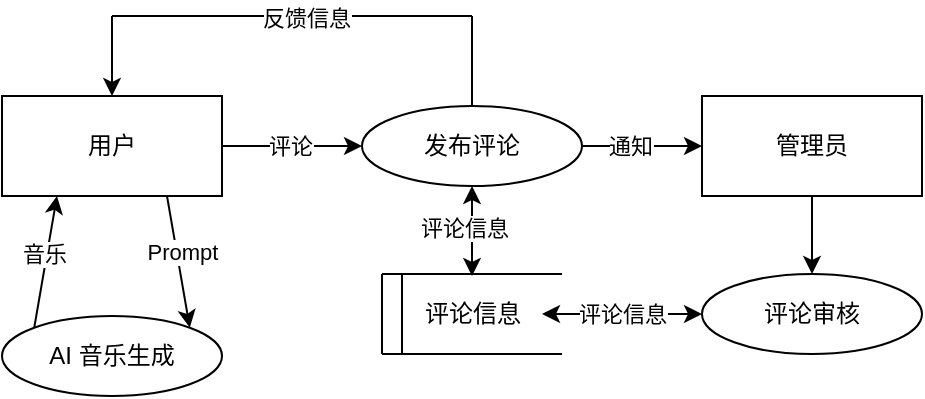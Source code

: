 <mxfile>
    <diagram id="Jx9eHYF7QmVGftB6Ey7D" name="Page-1">
        <mxGraphModel dx="661" dy="625" grid="0" gridSize="10" guides="1" tooltips="1" connect="1" arrows="1" fold="1" page="1" pageScale="1" pageWidth="827" pageHeight="1169" math="0" shadow="0">
            <root>
                <mxCell id="0"/>
                <mxCell id="1" parent="0"/>
                <mxCell id="12" value="" style="edgeStyle=none;html=1;" edge="1" parent="1" source="2" target="6">
                    <mxGeometry relative="1" as="geometry"/>
                </mxCell>
                <mxCell id="21" value="评论" style="edgeLabel;html=1;align=center;verticalAlign=middle;resizable=0;points=[];" vertex="1" connectable="0" parent="12">
                    <mxGeometry x="-0.026" relative="1" as="geometry">
                        <mxPoint as="offset"/>
                    </mxGeometry>
                </mxCell>
                <mxCell id="2" value="用户" style="rounded=0;whiteSpace=wrap;html=1;" vertex="1" parent="1">
                    <mxGeometry x="71" y="341" width="110" height="50" as="geometry"/>
                </mxCell>
                <mxCell id="24" value="" style="edgeStyle=none;html=1;" edge="1" parent="1" source="3" target="7">
                    <mxGeometry relative="1" as="geometry"/>
                </mxCell>
                <mxCell id="3" value="管理员" style="rounded=0;whiteSpace=wrap;html=1;" vertex="1" parent="1">
                    <mxGeometry x="421" y="341" width="110" height="50" as="geometry"/>
                </mxCell>
                <mxCell id="19" style="edgeStyle=none;html=1;startArrow=classic;startFill=1;" edge="1" parent="1" source="6">
                    <mxGeometry relative="1" as="geometry">
                        <mxPoint x="306" y="431" as="targetPoint"/>
                        <Array as="points">
                            <mxPoint x="306" y="401"/>
                        </Array>
                    </mxGeometry>
                </mxCell>
                <mxCell id="20" value="评论信息" style="edgeLabel;html=1;align=center;verticalAlign=middle;resizable=0;points=[];" vertex="1" connectable="0" parent="19">
                    <mxGeometry x="-0.074" y="-4" relative="1" as="geometry">
                        <mxPoint as="offset"/>
                    </mxGeometry>
                </mxCell>
                <mxCell id="22" value="" style="edgeStyle=none;html=1;" edge="1" parent="1" source="6" target="3">
                    <mxGeometry relative="1" as="geometry"/>
                </mxCell>
                <mxCell id="23" value="通知" style="edgeLabel;html=1;align=center;verticalAlign=middle;resizable=0;points=[];" vertex="1" connectable="0" parent="22">
                    <mxGeometry x="-0.208" y="-4" relative="1" as="geometry">
                        <mxPoint y="-4" as="offset"/>
                    </mxGeometry>
                </mxCell>
                <mxCell id="26" style="edgeStyle=none;html=1;entryX=0.5;entryY=0;entryDx=0;entryDy=0;" edge="1" parent="1" target="2">
                    <mxGeometry relative="1" as="geometry">
                        <mxPoint x="126" y="301" as="sourcePoint"/>
                    </mxGeometry>
                </mxCell>
                <mxCell id="6" value="发布评论" style="ellipse;whiteSpace=wrap;html=1;" vertex="1" parent="1">
                    <mxGeometry x="251" y="346" width="110" height="40" as="geometry"/>
                </mxCell>
                <mxCell id="25" value="评论信息" style="edgeStyle=none;html=1;startArrow=classic;startFill=1;" edge="1" parent="1" source="7" target="16">
                    <mxGeometry relative="1" as="geometry"/>
                </mxCell>
                <mxCell id="7" value="评论审核" style="ellipse;whiteSpace=wrap;html=1;" vertex="1" parent="1">
                    <mxGeometry x="421" y="430" width="110" height="40" as="geometry"/>
                </mxCell>
                <mxCell id="8" value="AI 音乐生成" style="ellipse;whiteSpace=wrap;html=1;" vertex="1" parent="1">
                    <mxGeometry x="71" y="451" width="110" height="40" as="geometry"/>
                </mxCell>
                <mxCell id="13" value="" style="endArrow=none;html=1;" edge="1" parent="1">
                    <mxGeometry width="50" height="50" relative="1" as="geometry">
                        <mxPoint x="261" y="430" as="sourcePoint"/>
                        <mxPoint x="351" y="430" as="targetPoint"/>
                    </mxGeometry>
                </mxCell>
                <mxCell id="14" value="" style="endArrow=none;html=1;" edge="1" parent="1">
                    <mxGeometry width="50" height="50" relative="1" as="geometry">
                        <mxPoint x="261" y="470" as="sourcePoint"/>
                        <mxPoint x="261" y="430" as="targetPoint"/>
                    </mxGeometry>
                </mxCell>
                <mxCell id="15" value="" style="endArrow=none;html=1;" edge="1" parent="1">
                    <mxGeometry width="50" height="50" relative="1" as="geometry">
                        <mxPoint x="261" y="470" as="sourcePoint"/>
                        <mxPoint x="351" y="470" as="targetPoint"/>
                    </mxGeometry>
                </mxCell>
                <mxCell id="16" value="评论信息" style="text;html=1;align=center;verticalAlign=middle;resizable=0;points=[];autosize=1;strokeColor=none;fillColor=none;" vertex="1" parent="1">
                    <mxGeometry x="271" y="435" width="70" height="30" as="geometry"/>
                </mxCell>
                <mxCell id="17" value="" style="endArrow=none;html=1;" edge="1" parent="1">
                    <mxGeometry width="50" height="50" relative="1" as="geometry">
                        <mxPoint x="271" y="470" as="sourcePoint"/>
                        <mxPoint x="271" y="430" as="targetPoint"/>
                    </mxGeometry>
                </mxCell>
                <mxCell id="27" value="" style="endArrow=none;html=1;" edge="1" parent="1">
                    <mxGeometry width="50" height="50" relative="1" as="geometry">
                        <mxPoint x="306" y="301" as="sourcePoint"/>
                        <mxPoint x="126" y="301" as="targetPoint"/>
                    </mxGeometry>
                </mxCell>
                <mxCell id="30" value="反馈信息" style="edgeLabel;html=1;align=center;verticalAlign=middle;resizable=0;points=[];" vertex="1" connectable="0" parent="27">
                    <mxGeometry x="-0.075" y="1" relative="1" as="geometry">
                        <mxPoint as="offset"/>
                    </mxGeometry>
                </mxCell>
                <mxCell id="29" value="" style="endArrow=none;html=1;entryX=0.5;entryY=0;entryDx=0;entryDy=0;" edge="1" parent="1" target="6">
                    <mxGeometry width="50" height="50" relative="1" as="geometry">
                        <mxPoint x="306" y="301" as="sourcePoint"/>
                        <mxPoint x="381" y="391" as="targetPoint"/>
                    </mxGeometry>
                </mxCell>
                <mxCell id="31" value="" style="endArrow=classic;html=1;exitX=0.75;exitY=1;exitDx=0;exitDy=0;entryX=1;entryY=0;entryDx=0;entryDy=0;" edge="1" parent="1" source="2" target="8">
                    <mxGeometry width="50" height="50" relative="1" as="geometry">
                        <mxPoint x="331" y="441" as="sourcePoint"/>
                        <mxPoint x="381" y="391" as="targetPoint"/>
                    </mxGeometry>
                </mxCell>
                <mxCell id="33" value="Prompt" style="edgeLabel;html=1;align=center;verticalAlign=middle;resizable=0;points=[];" vertex="1" connectable="0" parent="31">
                    <mxGeometry x="-0.145" y="2" relative="1" as="geometry">
                        <mxPoint as="offset"/>
                    </mxGeometry>
                </mxCell>
                <mxCell id="32" value="" style="endArrow=classic;html=1;exitX=0;exitY=0;exitDx=0;exitDy=0;entryX=0.25;entryY=1;entryDx=0;entryDy=0;" edge="1" parent="1" source="8" target="2">
                    <mxGeometry width="50" height="50" relative="1" as="geometry">
                        <mxPoint x="331" y="441" as="sourcePoint"/>
                        <mxPoint x="381" y="391" as="targetPoint"/>
                    </mxGeometry>
                </mxCell>
                <mxCell id="34" value="音乐" style="edgeLabel;html=1;align=center;verticalAlign=middle;resizable=0;points=[];" vertex="1" connectable="0" parent="32">
                    <mxGeometry x="0.118" y="2" relative="1" as="geometry">
                        <mxPoint as="offset"/>
                    </mxGeometry>
                </mxCell>
            </root>
        </mxGraphModel>
    </diagram>
</mxfile>